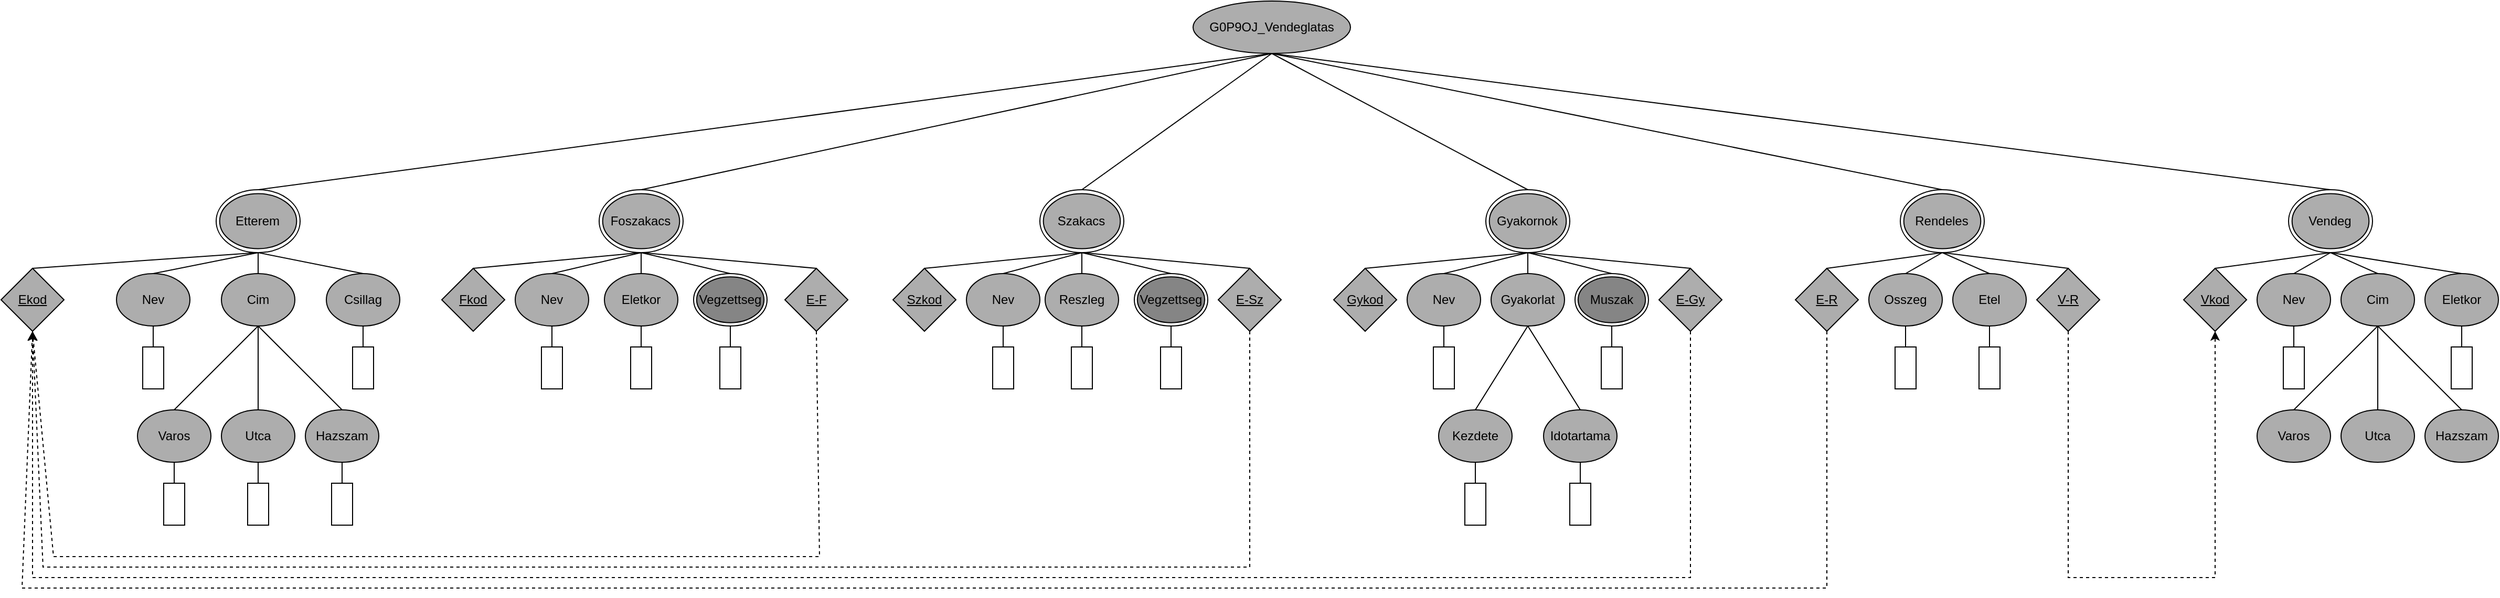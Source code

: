 <mxfile version="24.7.17">
  <diagram name="1 oldal" id="rbTfizMvRth4ZGD5hA0a">
    <mxGraphModel dx="4097" dy="2229" grid="1" gridSize="10" guides="1" tooltips="1" connect="1" arrows="1" fold="1" page="1" pageScale="1" pageWidth="827" pageHeight="1169" math="0" shadow="0">
      <root>
        <mxCell id="0" />
        <mxCell id="1" parent="0" />
        <mxCell id="Y7Tk0A5uenJ55dzNJBZt-31" value="G0P9OJ_Vendeglatas" style="ellipse;whiteSpace=wrap;html=1;fillColor=#ADADAD;" vertex="1" parent="1">
          <mxGeometry x="1187" y="305" width="150" height="50" as="geometry" />
        </mxCell>
        <mxCell id="Y7Tk0A5uenJ55dzNJBZt-32" value="" style="endArrow=none;html=1;rounded=0;entryX=0.5;entryY=1;entryDx=0;entryDy=0;exitX=0.5;exitY=0;exitDx=0;exitDy=0;" edge="1" parent="1" source="Y7Tk0A5uenJ55dzNJBZt-2" target="Y7Tk0A5uenJ55dzNJBZt-31">
          <mxGeometry width="50" height="50" relative="1" as="geometry">
            <mxPoint x="216" y="575" as="sourcePoint" />
            <mxPoint x="316" y="555" as="targetPoint" />
          </mxGeometry>
        </mxCell>
        <mxCell id="Y7Tk0A5uenJ55dzNJBZt-36" value="" style="endArrow=none;html=1;rounded=0;entryX=0.5;entryY=1;entryDx=0;entryDy=0;exitX=0.5;exitY=0;exitDx=0;exitDy=0;" edge="1" parent="1" source="Y7Tk0A5uenJ55dzNJBZt-34" target="Y7Tk0A5uenJ55dzNJBZt-31">
          <mxGeometry width="50" height="50" relative="1" as="geometry">
            <mxPoint x="316" y="495" as="sourcePoint" />
            <mxPoint x="566" y="455" as="targetPoint" />
          </mxGeometry>
        </mxCell>
        <mxCell id="Y7Tk0A5uenJ55dzNJBZt-37" value="&lt;u&gt;Ekod&lt;/u&gt;" style="rhombus;whiteSpace=wrap;html=1;fillColor=#ADADAD;" vertex="1" parent="1">
          <mxGeometry x="51" y="560" width="60" height="60" as="geometry" />
        </mxCell>
        <mxCell id="Y7Tk0A5uenJ55dzNJBZt-38" value="" style="endArrow=none;html=1;rounded=0;entryX=0.5;entryY=1;entryDx=0;entryDy=0;exitX=0.5;exitY=0;exitDx=0;exitDy=0;" edge="1" parent="1" source="Y7Tk0A5uenJ55dzNJBZt-37" target="Y7Tk0A5uenJ55dzNJBZt-2">
          <mxGeometry width="50" height="50" relative="1" as="geometry">
            <mxPoint x="216" y="575" as="sourcePoint" />
            <mxPoint x="316" y="555" as="targetPoint" />
          </mxGeometry>
        </mxCell>
        <mxCell id="Y7Tk0A5uenJ55dzNJBZt-58" value="" style="endArrow=none;html=1;rounded=0;entryX=0.5;entryY=1;entryDx=0;entryDy=0;exitX=0.5;exitY=0;exitDx=0;exitDy=0;" edge="1" parent="1" source="Y7Tk0A5uenJ55dzNJBZt-56" target="Y7Tk0A5uenJ55dzNJBZt-31">
          <mxGeometry width="50" height="50" relative="1" as="geometry">
            <mxPoint x="611" y="495" as="sourcePoint" />
            <mxPoint x="746" y="415" as="targetPoint" />
          </mxGeometry>
        </mxCell>
        <mxCell id="Y7Tk0A5uenJ55dzNJBZt-61" value="" style="endArrow=none;dashed=1;html=1;rounded=0;entryX=0.5;entryY=1;entryDx=0;entryDy=0;exitX=0.5;exitY=1;exitDx=0;exitDy=0;" edge="1" parent="1" source="Y7Tk0A5uenJ55dzNJBZt-37" target="Y7Tk0A5uenJ55dzNJBZt-59">
          <mxGeometry width="50" height="50" relative="1" as="geometry">
            <mxPoint x="781" y="825" as="sourcePoint" />
            <mxPoint x="831" y="775" as="targetPoint" />
            <Array as="points">
              <mxPoint x="101" y="835" />
              <mxPoint x="831" y="835" />
            </Array>
          </mxGeometry>
        </mxCell>
        <mxCell id="Y7Tk0A5uenJ55dzNJBZt-107" value="" style="endArrow=none;html=1;rounded=0;entryX=0.5;entryY=1;entryDx=0;entryDy=0;exitX=0.5;exitY=0;exitDx=0;exitDy=0;" edge="1" parent="1" source="Y7Tk0A5uenJ55dzNJBZt-89" target="Y7Tk0A5uenJ55dzNJBZt-31">
          <mxGeometry width="50" height="50" relative="1" as="geometry">
            <mxPoint x="1021" y="495" as="sourcePoint" />
            <mxPoint x="746" y="415" as="targetPoint" />
          </mxGeometry>
        </mxCell>
        <mxCell id="Y7Tk0A5uenJ55dzNJBZt-110" value="" style="endArrow=classic;html=1;rounded=0;exitX=0.5;exitY=1;exitDx=0;exitDy=0;entryX=0.5;entryY=1;entryDx=0;entryDy=0;dashed=1;" edge="1" parent="1" source="Y7Tk0A5uenJ55dzNJBZt-108" target="Y7Tk0A5uenJ55dzNJBZt-37">
          <mxGeometry width="50" height="50" relative="1" as="geometry">
            <mxPoint x="1111" y="785" as="sourcePoint" />
            <mxPoint x="1161" y="735" as="targetPoint" />
            <Array as="points">
              <mxPoint x="1241" y="845" />
              <mxPoint x="91" y="845" />
            </Array>
          </mxGeometry>
        </mxCell>
        <mxCell id="Y7Tk0A5uenJ55dzNJBZt-120" value="" style="endArrow=classic;html=1;rounded=0;exitX=0.5;exitY=1;exitDx=0;exitDy=0;entryX=0.5;entryY=1;entryDx=0;entryDy=0;dashed=1;" edge="1" parent="1" source="Y7Tk0A5uenJ55dzNJBZt-119" target="Y7Tk0A5uenJ55dzNJBZt-37">
          <mxGeometry width="50" height="50" relative="1" as="geometry">
            <mxPoint x="1211" y="630" as="sourcePoint" />
            <mxPoint x="91" y="630" as="targetPoint" />
            <Array as="points">
              <mxPoint x="1661" y="855" />
              <mxPoint x="81" y="855" />
            </Array>
          </mxGeometry>
        </mxCell>
        <mxCell id="Y7Tk0A5uenJ55dzNJBZt-140" value="" style="endArrow=none;html=1;rounded=0;entryX=0.5;entryY=1;entryDx=0;entryDy=0;exitX=0.5;exitY=0;exitDx=0;exitDy=0;" edge="1" parent="1" source="Y7Tk0A5uenJ55dzNJBZt-123" target="Y7Tk0A5uenJ55dzNJBZt-31">
          <mxGeometry width="50" height="50" relative="1" as="geometry">
            <mxPoint x="1441" y="495" as="sourcePoint" />
            <mxPoint x="1206" y="415" as="targetPoint" />
          </mxGeometry>
        </mxCell>
        <mxCell id="Y7Tk0A5uenJ55dzNJBZt-146" value="" style="endArrow=classic;html=1;rounded=0;exitX=0.5;exitY=1;exitDx=0;exitDy=0;entryX=0.5;entryY=1;entryDx=0;entryDy=0;dashed=1;" edge="1" parent="1" source="Y7Tk0A5uenJ55dzNJBZt-137" target="Y7Tk0A5uenJ55dzNJBZt-37">
          <mxGeometry width="50" height="50" relative="1" as="geometry">
            <mxPoint x="1631" y="630" as="sourcePoint" />
            <mxPoint x="91" y="630" as="targetPoint" />
            <Array as="points">
              <mxPoint x="1791" y="865" />
              <mxPoint x="71" y="865" />
            </Array>
          </mxGeometry>
        </mxCell>
        <mxCell id="Y7Tk0A5uenJ55dzNJBZt-169" value="" style="endArrow=classic;html=1;rounded=0;exitX=0.5;exitY=1;exitDx=0;exitDy=0;entryX=0.5;entryY=1;entryDx=0;entryDy=0;dashed=1;" edge="1" parent="1" source="Y7Tk0A5uenJ55dzNJBZt-139" target="Y7Tk0A5uenJ55dzNJBZt-155">
          <mxGeometry width="50" height="50" relative="1" as="geometry">
            <mxPoint x="2131" y="665" as="sourcePoint" />
            <mxPoint x="2181" y="615" as="targetPoint" />
            <Array as="points">
              <mxPoint x="2021" y="855" />
              <mxPoint x="2161" y="855" />
            </Array>
          </mxGeometry>
        </mxCell>
        <mxCell id="Y7Tk0A5uenJ55dzNJBZt-170" value="" style="endArrow=none;html=1;rounded=0;entryX=0.5;entryY=1;entryDx=0;entryDy=0;exitX=0.5;exitY=0;exitDx=0;exitDy=0;" edge="1" parent="1" source="Y7Tk0A5uenJ55dzNJBZt-148" target="Y7Tk0A5uenJ55dzNJBZt-31">
          <mxGeometry width="50" height="50" relative="1" as="geometry">
            <mxPoint x="1841" y="495" as="sourcePoint" />
            <mxPoint x="1206" y="415" as="targetPoint" />
          </mxGeometry>
        </mxCell>
        <mxCell id="Y7Tk0A5uenJ55dzNJBZt-177" value="" style="group" vertex="1" connectable="0" parent="1">
          <mxGeometry x="2131" y="485" width="300" height="260" as="geometry" />
        </mxCell>
        <mxCell id="Y7Tk0A5uenJ55dzNJBZt-150" value="Cim" style="ellipse;whiteSpace=wrap;html=1;fillColor=#ADADAD;container=0;" vertex="1" parent="Y7Tk0A5uenJ55dzNJBZt-177">
          <mxGeometry x="150" y="80" width="70" height="50" as="geometry" />
        </mxCell>
        <mxCell id="Y7Tk0A5uenJ55dzNJBZt-151" value="Nev" style="ellipse;whiteSpace=wrap;html=1;fillColor=#ADADAD;container=0;" vertex="1" parent="Y7Tk0A5uenJ55dzNJBZt-177">
          <mxGeometry x="70" y="80" width="70" height="50" as="geometry" />
        </mxCell>
        <mxCell id="Y7Tk0A5uenJ55dzNJBZt-152" value="" style="endArrow=none;html=1;rounded=0;exitX=0.5;exitY=0;exitDx=0;exitDy=0;entryX=0.5;entryY=1;entryDx=0;entryDy=0;" edge="1" parent="Y7Tk0A5uenJ55dzNJBZt-177" source="Y7Tk0A5uenJ55dzNJBZt-150" target="Y7Tk0A5uenJ55dzNJBZt-148">
          <mxGeometry width="50" height="50" relative="1" as="geometry">
            <mxPoint x="-360" y="95" as="sourcePoint" />
            <mxPoint x="140" y="70" as="targetPoint" />
          </mxGeometry>
        </mxCell>
        <mxCell id="Y7Tk0A5uenJ55dzNJBZt-153" value="" style="endArrow=none;html=1;rounded=0;entryX=0.5;entryY=1;entryDx=0;entryDy=0;exitX=0.5;exitY=0;exitDx=0;exitDy=0;" edge="1" parent="Y7Tk0A5uenJ55dzNJBZt-177" source="Y7Tk0A5uenJ55dzNJBZt-151" target="Y7Tk0A5uenJ55dzNJBZt-148">
          <mxGeometry width="50" height="50" relative="1" as="geometry">
            <mxPoint x="-350" y="105" as="sourcePoint" />
            <mxPoint x="140" y="60" as="targetPoint" />
          </mxGeometry>
        </mxCell>
        <mxCell id="Y7Tk0A5uenJ55dzNJBZt-154" value="" style="endArrow=none;html=1;rounded=0;entryX=0;entryY=0.5;entryDx=0;entryDy=0;exitX=0.5;exitY=1;exitDx=0;exitDy=0;" edge="1" parent="Y7Tk0A5uenJ55dzNJBZt-177" source="Y7Tk0A5uenJ55dzNJBZt-151" target="Y7Tk0A5uenJ55dzNJBZt-161">
          <mxGeometry width="50" height="50" relative="1" as="geometry">
            <mxPoint x="-105" y="160" as="sourcePoint" />
            <mxPoint x="105" y="150" as="targetPoint" />
          </mxGeometry>
        </mxCell>
        <mxCell id="Y7Tk0A5uenJ55dzNJBZt-155" value="&lt;u&gt;Vkod&lt;/u&gt;" style="rhombus;whiteSpace=wrap;html=1;fillColor=#ADADAD;container=0;" vertex="1" parent="Y7Tk0A5uenJ55dzNJBZt-177">
          <mxGeometry y="75" width="60" height="60" as="geometry" />
        </mxCell>
        <mxCell id="Y7Tk0A5uenJ55dzNJBZt-156" value="" style="endArrow=none;html=1;rounded=0;entryX=0.5;entryY=1;entryDx=0;entryDy=0;exitX=0.5;exitY=0;exitDx=0;exitDy=0;" edge="1" parent="Y7Tk0A5uenJ55dzNJBZt-177" source="Y7Tk0A5uenJ55dzNJBZt-155" target="Y7Tk0A5uenJ55dzNJBZt-148">
          <mxGeometry width="50" height="50" relative="1" as="geometry">
            <mxPoint x="275" y="90" as="sourcePoint" />
            <mxPoint x="160" y="70" as="targetPoint" />
          </mxGeometry>
        </mxCell>
        <mxCell id="Y7Tk0A5uenJ55dzNJBZt-158" value="" style="endArrow=none;html=1;rounded=0;entryX=0.5;entryY=1;entryDx=0;entryDy=0;exitX=0.5;exitY=0;exitDx=0;exitDy=0;" edge="1" parent="Y7Tk0A5uenJ55dzNJBZt-177" source="Y7Tk0A5uenJ55dzNJBZt-162" target="Y7Tk0A5uenJ55dzNJBZt-148">
          <mxGeometry width="50" height="50" relative="1" as="geometry">
            <mxPoint x="260.0" y="75.0" as="sourcePoint" />
            <mxPoint x="160" y="70" as="targetPoint" />
          </mxGeometry>
        </mxCell>
        <mxCell id="Y7Tk0A5uenJ55dzNJBZt-159" value="" style="rounded=0;whiteSpace=wrap;html=1;rotation=90;container=0;" vertex="1" parent="Y7Tk0A5uenJ55dzNJBZt-177">
          <mxGeometry x="245" y="160" width="40" height="20" as="geometry" />
        </mxCell>
        <mxCell id="Y7Tk0A5uenJ55dzNJBZt-160" value="" style="endArrow=none;html=1;rounded=0;entryX=0.5;entryY=1;entryDx=0;entryDy=0;exitX=0;exitY=0.5;exitDx=0;exitDy=0;" edge="1" parent="Y7Tk0A5uenJ55dzNJBZt-177" source="Y7Tk0A5uenJ55dzNJBZt-159" target="Y7Tk0A5uenJ55dzNJBZt-162">
          <mxGeometry width="50" height="50" relative="1" as="geometry">
            <mxPoint x="-205" y="140" as="sourcePoint" />
            <mxPoint x="185" y="130" as="targetPoint" />
          </mxGeometry>
        </mxCell>
        <mxCell id="Y7Tk0A5uenJ55dzNJBZt-161" value="" style="rounded=0;whiteSpace=wrap;html=1;rotation=90;container=0;" vertex="1" parent="Y7Tk0A5uenJ55dzNJBZt-177">
          <mxGeometry x="85" y="160" width="40" height="20" as="geometry" />
        </mxCell>
        <mxCell id="Y7Tk0A5uenJ55dzNJBZt-162" value="Eletkor" style="ellipse;whiteSpace=wrap;html=1;fillColor=#ADADAD;container=0;" vertex="1" parent="Y7Tk0A5uenJ55dzNJBZt-177">
          <mxGeometry x="230" y="80" width="70" height="50" as="geometry" />
        </mxCell>
        <mxCell id="Y7Tk0A5uenJ55dzNJBZt-163" value="Hazszam" style="ellipse;whiteSpace=wrap;html=1;fillColor=#ADADAD;container=0;" vertex="1" parent="Y7Tk0A5uenJ55dzNJBZt-177">
          <mxGeometry x="230" y="210" width="70" height="50" as="geometry" />
        </mxCell>
        <mxCell id="Y7Tk0A5uenJ55dzNJBZt-164" value="Utca" style="ellipse;whiteSpace=wrap;html=1;fillColor=#ADADAD;container=0;" vertex="1" parent="Y7Tk0A5uenJ55dzNJBZt-177">
          <mxGeometry x="150" y="210" width="70" height="50" as="geometry" />
        </mxCell>
        <mxCell id="Y7Tk0A5uenJ55dzNJBZt-165" value="Varos" style="ellipse;whiteSpace=wrap;html=1;fillColor=#ADADAD;container=0;" vertex="1" parent="Y7Tk0A5uenJ55dzNJBZt-177">
          <mxGeometry x="70" y="210" width="70" height="50" as="geometry" />
        </mxCell>
        <mxCell id="Y7Tk0A5uenJ55dzNJBZt-166" value="" style="endArrow=none;html=1;rounded=0;exitX=0.5;exitY=1;exitDx=0;exitDy=0;entryX=0.5;entryY=0;entryDx=0;entryDy=0;" edge="1" parent="Y7Tk0A5uenJ55dzNJBZt-177" source="Y7Tk0A5uenJ55dzNJBZt-150" target="Y7Tk0A5uenJ55dzNJBZt-164">
          <mxGeometry width="50" height="50" relative="1" as="geometry">
            <mxPoint x="195" y="90" as="sourcePoint" />
            <mxPoint x="160" y="70" as="targetPoint" />
          </mxGeometry>
        </mxCell>
        <mxCell id="Y7Tk0A5uenJ55dzNJBZt-167" value="" style="endArrow=none;html=1;rounded=0;exitX=0.5;exitY=0;exitDx=0;exitDy=0;entryX=0.5;entryY=1;entryDx=0;entryDy=0;" edge="1" parent="Y7Tk0A5uenJ55dzNJBZt-177" source="Y7Tk0A5uenJ55dzNJBZt-163" target="Y7Tk0A5uenJ55dzNJBZt-150">
          <mxGeometry width="50" height="50" relative="1" as="geometry">
            <mxPoint x="205" y="100" as="sourcePoint" />
            <mxPoint x="170" y="80" as="targetPoint" />
          </mxGeometry>
        </mxCell>
        <mxCell id="Y7Tk0A5uenJ55dzNJBZt-168" value="" style="endArrow=none;html=1;rounded=0;exitX=0.5;exitY=0;exitDx=0;exitDy=0;entryX=0.5;entryY=1;entryDx=0;entryDy=0;" edge="1" parent="Y7Tk0A5uenJ55dzNJBZt-177" source="Y7Tk0A5uenJ55dzNJBZt-165" target="Y7Tk0A5uenJ55dzNJBZt-150">
          <mxGeometry width="50" height="50" relative="1" as="geometry">
            <mxPoint x="215" y="110" as="sourcePoint" />
            <mxPoint x="180" y="90" as="targetPoint" />
          </mxGeometry>
        </mxCell>
        <mxCell id="Y7Tk0A5uenJ55dzNJBZt-175" value="" style="group" vertex="1" connectable="0" parent="Y7Tk0A5uenJ55dzNJBZt-177">
          <mxGeometry x="100" width="80" height="60" as="geometry" />
        </mxCell>
        <mxCell id="Y7Tk0A5uenJ55dzNJBZt-147" value="" style="group;labelBackgroundColor=none;fillStyle=auto;fillColor=default;container=0;" vertex="1" connectable="0" parent="Y7Tk0A5uenJ55dzNJBZt-175">
          <mxGeometry width="80" height="60" as="geometry" />
        </mxCell>
        <mxCell id="Y7Tk0A5uenJ55dzNJBZt-148" value="" style="ellipse;whiteSpace=wrap;html=1;perimeterSpacing=0;labelBackgroundColor=none;fillStyle=auto;fillColor=none;container=0;" vertex="1" parent="Y7Tk0A5uenJ55dzNJBZt-175">
          <mxGeometry width="80" height="60" as="geometry" />
        </mxCell>
        <mxCell id="Y7Tk0A5uenJ55dzNJBZt-149" value="Vendeg" style="ellipse;whiteSpace=wrap;html=1;labelBackgroundColor=none;fillStyle=auto;fillColor=#adadad;container=0;" vertex="1" parent="Y7Tk0A5uenJ55dzNJBZt-175">
          <mxGeometry x="3.333" y="3.75" width="73.333" height="52.5" as="geometry" />
        </mxCell>
        <mxCell id="Y7Tk0A5uenJ55dzNJBZt-178" value="" style="group" vertex="1" connectable="0" parent="1">
          <mxGeometry x="1761" y="485" width="290" height="190" as="geometry" />
        </mxCell>
        <mxCell id="Y7Tk0A5uenJ55dzNJBZt-126" value="Etel" style="ellipse;whiteSpace=wrap;html=1;fillColor=#ADADAD;container=0;" vertex="1" parent="Y7Tk0A5uenJ55dzNJBZt-178">
          <mxGeometry x="150" y="80" width="70" height="50" as="geometry" />
        </mxCell>
        <mxCell id="Y7Tk0A5uenJ55dzNJBZt-127" value="Osszeg" style="ellipse;whiteSpace=wrap;html=1;fillColor=#ADADAD;container=0;" vertex="1" parent="Y7Tk0A5uenJ55dzNJBZt-178">
          <mxGeometry x="70" y="80" width="70" height="50" as="geometry" />
        </mxCell>
        <mxCell id="Y7Tk0A5uenJ55dzNJBZt-132" value="" style="endArrow=none;html=1;rounded=0;exitX=0.5;exitY=0;exitDx=0;exitDy=0;entryX=0.5;entryY=1;entryDx=0;entryDy=0;" edge="1" parent="Y7Tk0A5uenJ55dzNJBZt-178" source="Y7Tk0A5uenJ55dzNJBZt-126" target="Y7Tk0A5uenJ55dzNJBZt-123">
          <mxGeometry width="50" height="50" relative="1" as="geometry">
            <mxPoint x="-360" y="95" as="sourcePoint" />
            <mxPoint x="140" y="70" as="targetPoint" />
          </mxGeometry>
        </mxCell>
        <mxCell id="Y7Tk0A5uenJ55dzNJBZt-133" value="" style="endArrow=none;html=1;rounded=0;entryX=0.5;entryY=1;entryDx=0;entryDy=0;exitX=0.5;exitY=0;exitDx=0;exitDy=0;" edge="1" parent="Y7Tk0A5uenJ55dzNJBZt-178" source="Y7Tk0A5uenJ55dzNJBZt-127" target="Y7Tk0A5uenJ55dzNJBZt-123">
          <mxGeometry width="50" height="50" relative="1" as="geometry">
            <mxPoint x="-350" y="105" as="sourcePoint" />
            <mxPoint x="140" y="60" as="targetPoint" />
          </mxGeometry>
        </mxCell>
        <mxCell id="Y7Tk0A5uenJ55dzNJBZt-136" value="" style="endArrow=none;html=1;rounded=0;entryX=0;entryY=0.5;entryDx=0;entryDy=0;exitX=0.5;exitY=1;exitDx=0;exitDy=0;" edge="1" parent="Y7Tk0A5uenJ55dzNJBZt-178" source="Y7Tk0A5uenJ55dzNJBZt-127" target="Y7Tk0A5uenJ55dzNJBZt-145">
          <mxGeometry width="50" height="50" relative="1" as="geometry">
            <mxPoint x="-105" y="160" as="sourcePoint" />
            <mxPoint x="105" y="150" as="targetPoint" />
          </mxGeometry>
        </mxCell>
        <mxCell id="Y7Tk0A5uenJ55dzNJBZt-137" value="&lt;u&gt;E-R&lt;/u&gt;" style="rhombus;whiteSpace=wrap;html=1;fillColor=#ADADAD;container=0;" vertex="1" parent="Y7Tk0A5uenJ55dzNJBZt-178">
          <mxGeometry y="75" width="60" height="60" as="geometry" />
        </mxCell>
        <mxCell id="Y7Tk0A5uenJ55dzNJBZt-138" value="" style="endArrow=none;html=1;rounded=0;entryX=0.5;entryY=1;entryDx=0;entryDy=0;exitX=0.5;exitY=0;exitDx=0;exitDy=0;" edge="1" parent="Y7Tk0A5uenJ55dzNJBZt-178" source="Y7Tk0A5uenJ55dzNJBZt-137" target="Y7Tk0A5uenJ55dzNJBZt-123">
          <mxGeometry width="50" height="50" relative="1" as="geometry">
            <mxPoint x="275" y="90" as="sourcePoint" />
            <mxPoint x="160" y="70" as="targetPoint" />
          </mxGeometry>
        </mxCell>
        <mxCell id="Y7Tk0A5uenJ55dzNJBZt-139" value="&lt;u&gt;V-R&lt;/u&gt;" style="rhombus;whiteSpace=wrap;html=1;fillColor=#ADADAD;container=0;" vertex="1" parent="Y7Tk0A5uenJ55dzNJBZt-178">
          <mxGeometry x="230" y="75" width="60" height="60" as="geometry" />
        </mxCell>
        <mxCell id="Y7Tk0A5uenJ55dzNJBZt-141" value="" style="endArrow=none;html=1;rounded=0;entryX=0.5;entryY=1;entryDx=0;entryDy=0;exitX=0.5;exitY=0;exitDx=0;exitDy=0;" edge="1" parent="Y7Tk0A5uenJ55dzNJBZt-178" source="Y7Tk0A5uenJ55dzNJBZt-139" target="Y7Tk0A5uenJ55dzNJBZt-123">
          <mxGeometry width="50" height="50" relative="1" as="geometry">
            <mxPoint x="266" y="85" as="sourcePoint" />
            <mxPoint x="160" y="70" as="targetPoint" />
          </mxGeometry>
        </mxCell>
        <mxCell id="Y7Tk0A5uenJ55dzNJBZt-143" value="" style="rounded=0;whiteSpace=wrap;html=1;rotation=90;container=0;" vertex="1" parent="Y7Tk0A5uenJ55dzNJBZt-178">
          <mxGeometry x="165" y="160" width="40" height="20" as="geometry" />
        </mxCell>
        <mxCell id="Y7Tk0A5uenJ55dzNJBZt-144" value="" style="endArrow=none;html=1;rounded=0;entryX=0.5;entryY=1;entryDx=0;entryDy=0;exitX=0;exitY=0.5;exitDx=0;exitDy=0;" edge="1" parent="Y7Tk0A5uenJ55dzNJBZt-178" source="Y7Tk0A5uenJ55dzNJBZt-143" target="Y7Tk0A5uenJ55dzNJBZt-126">
          <mxGeometry width="50" height="50" relative="1" as="geometry">
            <mxPoint x="-205" y="140" as="sourcePoint" />
            <mxPoint x="185" y="130" as="targetPoint" />
          </mxGeometry>
        </mxCell>
        <mxCell id="Y7Tk0A5uenJ55dzNJBZt-145" value="" style="rounded=0;whiteSpace=wrap;html=1;rotation=90;container=0;" vertex="1" parent="Y7Tk0A5uenJ55dzNJBZt-178">
          <mxGeometry x="85" y="160" width="40" height="20" as="geometry" />
        </mxCell>
        <mxCell id="Y7Tk0A5uenJ55dzNJBZt-176" value="" style="group" vertex="1" connectable="0" parent="Y7Tk0A5uenJ55dzNJBZt-178">
          <mxGeometry x="100" width="80" height="60" as="geometry" />
        </mxCell>
        <mxCell id="Y7Tk0A5uenJ55dzNJBZt-122" value="" style="group;labelBackgroundColor=none;fillStyle=auto;fillColor=default;container=0;" vertex="1" connectable="0" parent="Y7Tk0A5uenJ55dzNJBZt-176">
          <mxGeometry width="80" height="60" as="geometry" />
        </mxCell>
        <mxCell id="Y7Tk0A5uenJ55dzNJBZt-123" value="" style="ellipse;whiteSpace=wrap;html=1;perimeterSpacing=0;labelBackgroundColor=none;fillStyle=auto;fillColor=none;container=0;" vertex="1" parent="Y7Tk0A5uenJ55dzNJBZt-176">
          <mxGeometry width="80" height="60" as="geometry" />
        </mxCell>
        <mxCell id="Y7Tk0A5uenJ55dzNJBZt-124" value="Rendeles" style="ellipse;whiteSpace=wrap;html=1;labelBackgroundColor=none;fillStyle=auto;fillColor=#adadad;container=0;" vertex="1" parent="Y7Tk0A5uenJ55dzNJBZt-176">
          <mxGeometry x="3.333" y="3.75" width="73.333" height="52.5" as="geometry" />
        </mxCell>
        <mxCell id="Y7Tk0A5uenJ55dzNJBZt-179" value="" style="group" vertex="1" connectable="0" parent="1">
          <mxGeometry x="1321" y="485" width="370" height="320" as="geometry" />
        </mxCell>
        <mxCell id="Y7Tk0A5uenJ55dzNJBZt-88" value="" style="group;labelBackgroundColor=none;fillStyle=auto;fillColor=default;" vertex="1" connectable="0" parent="Y7Tk0A5uenJ55dzNJBZt-179">
          <mxGeometry x="145" width="80" height="60" as="geometry" />
        </mxCell>
        <mxCell id="Y7Tk0A5uenJ55dzNJBZt-89" value="" style="ellipse;whiteSpace=wrap;html=1;perimeterSpacing=0;labelBackgroundColor=none;fillStyle=auto;fillColor=none;" vertex="1" parent="Y7Tk0A5uenJ55dzNJBZt-88">
          <mxGeometry width="80" height="60" as="geometry" />
        </mxCell>
        <mxCell id="Y7Tk0A5uenJ55dzNJBZt-90" value="Gyakornok" style="ellipse;whiteSpace=wrap;html=1;labelBackgroundColor=none;fillStyle=auto;fillColor=#adadad;" vertex="1" parent="Y7Tk0A5uenJ55dzNJBZt-88">
          <mxGeometry x="3.333" y="3.75" width="73.333" height="52.5" as="geometry" />
        </mxCell>
        <mxCell id="Y7Tk0A5uenJ55dzNJBZt-91" value="&lt;u&gt;Gykod&lt;/u&gt;" style="rhombus;whiteSpace=wrap;html=1;fillColor=#ADADAD;" vertex="1" parent="Y7Tk0A5uenJ55dzNJBZt-179">
          <mxGeometry y="75" width="60" height="60" as="geometry" />
        </mxCell>
        <mxCell id="Y7Tk0A5uenJ55dzNJBZt-92" value="Gyakorlat" style="ellipse;whiteSpace=wrap;html=1;fillColor=#ADADAD;" vertex="1" parent="Y7Tk0A5uenJ55dzNJBZt-179">
          <mxGeometry x="150" y="80" width="70" height="50" as="geometry" />
        </mxCell>
        <mxCell id="Y7Tk0A5uenJ55dzNJBZt-93" value="Nev" style="ellipse;whiteSpace=wrap;html=1;fillColor=#ADADAD;" vertex="1" parent="Y7Tk0A5uenJ55dzNJBZt-179">
          <mxGeometry x="70" y="80" width="70" height="50" as="geometry" />
        </mxCell>
        <mxCell id="Y7Tk0A5uenJ55dzNJBZt-94" value="" style="group;labelBackgroundColor=none;fillStyle=auto;fillColor=default;" vertex="1" connectable="0" parent="Y7Tk0A5uenJ55dzNJBZt-179">
          <mxGeometry x="230" y="80" width="70" height="50" as="geometry" />
        </mxCell>
        <mxCell id="Y7Tk0A5uenJ55dzNJBZt-95" value="" style="ellipse;whiteSpace=wrap;html=1;perimeterSpacing=0;labelBackgroundColor=none;fillStyle=auto;fillColor=none;" vertex="1" parent="Y7Tk0A5uenJ55dzNJBZt-94">
          <mxGeometry width="70" height="50" as="geometry" />
        </mxCell>
        <mxCell id="Y7Tk0A5uenJ55dzNJBZt-96" value="Muszak" style="ellipse;whiteSpace=wrap;html=1;labelBackgroundColor=none;fillStyle=auto;fillColor=#858585;" vertex="1" parent="Y7Tk0A5uenJ55dzNJBZt-94">
          <mxGeometry x="2.917" y="3.125" width="64.167" height="43.75" as="geometry" />
        </mxCell>
        <mxCell id="Y7Tk0A5uenJ55dzNJBZt-97" value="" style="endArrow=none;html=1;rounded=0;entryX=0.5;entryY=1;entryDx=0;entryDy=0;exitX=0.5;exitY=0;exitDx=0;exitDy=0;" edge="1" parent="Y7Tk0A5uenJ55dzNJBZt-179" source="Y7Tk0A5uenJ55dzNJBZt-95" target="Y7Tk0A5uenJ55dzNJBZt-89">
          <mxGeometry width="50" height="50" relative="1" as="geometry">
            <mxPoint x="-370" y="85" as="sourcePoint" />
            <mxPoint x="140" y="60" as="targetPoint" />
          </mxGeometry>
        </mxCell>
        <mxCell id="Y7Tk0A5uenJ55dzNJBZt-98" value="" style="endArrow=none;html=1;rounded=0;exitX=0.5;exitY=0;exitDx=0;exitDy=0;entryX=0.5;entryY=1;entryDx=0;entryDy=0;" edge="1" parent="Y7Tk0A5uenJ55dzNJBZt-179" source="Y7Tk0A5uenJ55dzNJBZt-92" target="Y7Tk0A5uenJ55dzNJBZt-89">
          <mxGeometry width="50" height="50" relative="1" as="geometry">
            <mxPoint x="-360" y="95" as="sourcePoint" />
            <mxPoint x="140" y="70" as="targetPoint" />
          </mxGeometry>
        </mxCell>
        <mxCell id="Y7Tk0A5uenJ55dzNJBZt-99" value="" style="endArrow=none;html=1;rounded=0;entryX=0.5;entryY=1;entryDx=0;entryDy=0;exitX=0.5;exitY=0;exitDx=0;exitDy=0;" edge="1" parent="Y7Tk0A5uenJ55dzNJBZt-179" source="Y7Tk0A5uenJ55dzNJBZt-93" target="Y7Tk0A5uenJ55dzNJBZt-89">
          <mxGeometry width="50" height="50" relative="1" as="geometry">
            <mxPoint x="-350" y="105" as="sourcePoint" />
            <mxPoint x="140" y="60" as="targetPoint" />
          </mxGeometry>
        </mxCell>
        <mxCell id="Y7Tk0A5uenJ55dzNJBZt-100" value="" style="endArrow=none;html=1;rounded=0;entryX=0.5;entryY=1;entryDx=0;entryDy=0;exitX=0.5;exitY=0;exitDx=0;exitDy=0;" edge="1" parent="Y7Tk0A5uenJ55dzNJBZt-179" source="Y7Tk0A5uenJ55dzNJBZt-91" target="Y7Tk0A5uenJ55dzNJBZt-89">
          <mxGeometry width="50" height="50" relative="1" as="geometry">
            <mxPoint x="-340" y="115" as="sourcePoint" />
            <mxPoint x="140" y="60" as="targetPoint" />
          </mxGeometry>
        </mxCell>
        <mxCell id="Y7Tk0A5uenJ55dzNJBZt-101" value="" style="rounded=0;whiteSpace=wrap;html=1;rotation=90;" vertex="1" parent="Y7Tk0A5uenJ55dzNJBZt-179">
          <mxGeometry x="245" y="160" width="40" height="20" as="geometry" />
        </mxCell>
        <mxCell id="Y7Tk0A5uenJ55dzNJBZt-103" value="" style="rounded=0;whiteSpace=wrap;html=1;rotation=90;" vertex="1" parent="Y7Tk0A5uenJ55dzNJBZt-179">
          <mxGeometry x="85" y="160" width="40" height="20" as="geometry" />
        </mxCell>
        <mxCell id="Y7Tk0A5uenJ55dzNJBZt-104" value="" style="endArrow=none;html=1;rounded=0;entryX=0.5;entryY=1;entryDx=0;entryDy=0;exitX=0;exitY=0.5;exitDx=0;exitDy=0;" edge="1" parent="Y7Tk0A5uenJ55dzNJBZt-179" source="Y7Tk0A5uenJ55dzNJBZt-101" target="Y7Tk0A5uenJ55dzNJBZt-95">
          <mxGeometry width="50" height="50" relative="1" as="geometry">
            <mxPoint x="-125" y="140" as="sourcePoint" />
            <mxPoint x="-125" y="160" as="targetPoint" />
          </mxGeometry>
        </mxCell>
        <mxCell id="Y7Tk0A5uenJ55dzNJBZt-106" value="" style="endArrow=none;html=1;rounded=0;entryX=0;entryY=0.5;entryDx=0;entryDy=0;exitX=0.5;exitY=1;exitDx=0;exitDy=0;entryPerimeter=0;" edge="1" parent="Y7Tk0A5uenJ55dzNJBZt-179" source="Y7Tk0A5uenJ55dzNJBZt-93" target="Y7Tk0A5uenJ55dzNJBZt-103">
          <mxGeometry width="50" height="50" relative="1" as="geometry">
            <mxPoint x="-105" y="160" as="sourcePoint" />
            <mxPoint x="-105" y="180" as="targetPoint" />
          </mxGeometry>
        </mxCell>
        <mxCell id="Y7Tk0A5uenJ55dzNJBZt-111" value="Idotartama" style="ellipse;whiteSpace=wrap;html=1;fillColor=#ADADAD;" vertex="1" parent="Y7Tk0A5uenJ55dzNJBZt-179">
          <mxGeometry x="200" y="210" width="70" height="50" as="geometry" />
        </mxCell>
        <mxCell id="Y7Tk0A5uenJ55dzNJBZt-112" value="Kezdete" style="ellipse;whiteSpace=wrap;html=1;fillColor=#ADADAD;" vertex="1" parent="Y7Tk0A5uenJ55dzNJBZt-179">
          <mxGeometry x="100" y="210" width="70" height="50" as="geometry" />
        </mxCell>
        <mxCell id="Y7Tk0A5uenJ55dzNJBZt-113" value="" style="endArrow=none;html=1;rounded=0;entryX=0.5;entryY=1;entryDx=0;entryDy=0;exitX=0.5;exitY=0;exitDx=0;exitDy=0;" edge="1" parent="Y7Tk0A5uenJ55dzNJBZt-179" source="Y7Tk0A5uenJ55dzNJBZt-111" target="Y7Tk0A5uenJ55dzNJBZt-92">
          <mxGeometry width="50" height="50" relative="1" as="geometry">
            <mxPoint x="115" y="90" as="sourcePoint" />
            <mxPoint x="160" y="70" as="targetPoint" />
          </mxGeometry>
        </mxCell>
        <mxCell id="Y7Tk0A5uenJ55dzNJBZt-114" value="" style="endArrow=none;html=1;rounded=0;entryX=0.5;entryY=1;entryDx=0;entryDy=0;exitX=0.5;exitY=0;exitDx=0;exitDy=0;" edge="1" parent="Y7Tk0A5uenJ55dzNJBZt-179" source="Y7Tk0A5uenJ55dzNJBZt-112" target="Y7Tk0A5uenJ55dzNJBZt-92">
          <mxGeometry width="50" height="50" relative="1" as="geometry">
            <mxPoint x="125" y="100" as="sourcePoint" />
            <mxPoint x="170" y="80" as="targetPoint" />
          </mxGeometry>
        </mxCell>
        <mxCell id="Y7Tk0A5uenJ55dzNJBZt-115" value="" style="rounded=0;whiteSpace=wrap;html=1;rotation=90;" vertex="1" parent="Y7Tk0A5uenJ55dzNJBZt-179">
          <mxGeometry x="115" y="290" width="40" height="20" as="geometry" />
        </mxCell>
        <mxCell id="Y7Tk0A5uenJ55dzNJBZt-116" value="" style="endArrow=none;html=1;rounded=0;entryX=0.5;entryY=1;entryDx=0;entryDy=0;exitX=0;exitY=0.5;exitDx=0;exitDy=0;" edge="1" parent="Y7Tk0A5uenJ55dzNJBZt-179" source="Y7Tk0A5uenJ55dzNJBZt-115" target="Y7Tk0A5uenJ55dzNJBZt-112">
          <mxGeometry width="50" height="50" relative="1" as="geometry">
            <mxPoint x="-255" y="270" as="sourcePoint" />
            <mxPoint x="135" y="260" as="targetPoint" />
          </mxGeometry>
        </mxCell>
        <mxCell id="Y7Tk0A5uenJ55dzNJBZt-117" value="" style="rounded=0;whiteSpace=wrap;html=1;rotation=90;" vertex="1" parent="Y7Tk0A5uenJ55dzNJBZt-179">
          <mxGeometry x="215" y="290" width="40" height="20" as="geometry" />
        </mxCell>
        <mxCell id="Y7Tk0A5uenJ55dzNJBZt-118" value="" style="endArrow=none;html=1;rounded=0;entryX=0.5;entryY=1;entryDx=0;entryDy=0;exitX=0;exitY=0.5;exitDx=0;exitDy=0;" edge="1" parent="Y7Tk0A5uenJ55dzNJBZt-179" source="Y7Tk0A5uenJ55dzNJBZt-117" target="Y7Tk0A5uenJ55dzNJBZt-111">
          <mxGeometry width="50" height="50" relative="1" as="geometry">
            <mxPoint x="-155" y="270" as="sourcePoint" />
            <mxPoint x="235" y="260" as="targetPoint" />
          </mxGeometry>
        </mxCell>
        <mxCell id="Y7Tk0A5uenJ55dzNJBZt-119" value="&lt;u&gt;E-Gy&lt;/u&gt;" style="rhombus;whiteSpace=wrap;html=1;fillColor=#ADADAD;" vertex="1" parent="Y7Tk0A5uenJ55dzNJBZt-179">
          <mxGeometry x="310" y="75" width="60" height="60" as="geometry" />
        </mxCell>
        <mxCell id="Y7Tk0A5uenJ55dzNJBZt-121" value="" style="endArrow=none;html=1;rounded=0;entryX=0.5;entryY=1;entryDx=0;entryDy=0;exitX=0.5;exitY=0;exitDx=0;exitDy=0;" edge="1" parent="Y7Tk0A5uenJ55dzNJBZt-179" source="Y7Tk0A5uenJ55dzNJBZt-119" target="Y7Tk0A5uenJ55dzNJBZt-89">
          <mxGeometry width="50" height="50" relative="1" as="geometry">
            <mxPoint x="275" y="90" as="sourcePoint" />
            <mxPoint x="160" y="70" as="targetPoint" />
          </mxGeometry>
        </mxCell>
        <mxCell id="Y7Tk0A5uenJ55dzNJBZt-180" value="" style="group" vertex="1" connectable="0" parent="1">
          <mxGeometry x="901" y="485" width="370" height="190" as="geometry" />
        </mxCell>
        <mxCell id="Y7Tk0A5uenJ55dzNJBZt-55" value="" style="group;labelBackgroundColor=none;fillStyle=auto;fillColor=default;" vertex="1" connectable="0" parent="Y7Tk0A5uenJ55dzNJBZt-180">
          <mxGeometry x="140" width="80" height="60" as="geometry" />
        </mxCell>
        <mxCell id="Y7Tk0A5uenJ55dzNJBZt-56" value="" style="ellipse;whiteSpace=wrap;html=1;perimeterSpacing=0;labelBackgroundColor=none;fillStyle=auto;fillColor=none;" vertex="1" parent="Y7Tk0A5uenJ55dzNJBZt-55">
          <mxGeometry width="80" height="60" as="geometry" />
        </mxCell>
        <mxCell id="Y7Tk0A5uenJ55dzNJBZt-57" value="Szakacs" style="ellipse;whiteSpace=wrap;html=1;labelBackgroundColor=none;fillStyle=auto;fillColor=#adadad;" vertex="1" parent="Y7Tk0A5uenJ55dzNJBZt-55">
          <mxGeometry x="3.333" y="3.75" width="73.333" height="52.5" as="geometry" />
        </mxCell>
        <mxCell id="Y7Tk0A5uenJ55dzNJBZt-72" value="&lt;u&gt;Szkod&lt;/u&gt;" style="rhombus;whiteSpace=wrap;html=1;fillColor=#ADADAD;" vertex="1" parent="Y7Tk0A5uenJ55dzNJBZt-180">
          <mxGeometry y="75" width="60" height="60" as="geometry" />
        </mxCell>
        <mxCell id="Y7Tk0A5uenJ55dzNJBZt-73" value="Reszleg" style="ellipse;whiteSpace=wrap;html=1;fillColor=#ADADAD;" vertex="1" parent="Y7Tk0A5uenJ55dzNJBZt-180">
          <mxGeometry x="145" y="80" width="70" height="50" as="geometry" />
        </mxCell>
        <mxCell id="Y7Tk0A5uenJ55dzNJBZt-74" value="Nev" style="ellipse;whiteSpace=wrap;html=1;fillColor=#ADADAD;" vertex="1" parent="Y7Tk0A5uenJ55dzNJBZt-180">
          <mxGeometry x="70" y="80" width="70" height="50" as="geometry" />
        </mxCell>
        <mxCell id="Y7Tk0A5uenJ55dzNJBZt-75" value="" style="group;labelBackgroundColor=none;fillStyle=auto;fillColor=default;" vertex="1" connectable="0" parent="Y7Tk0A5uenJ55dzNJBZt-180">
          <mxGeometry x="230" y="80" width="70" height="50" as="geometry" />
        </mxCell>
        <mxCell id="Y7Tk0A5uenJ55dzNJBZt-76" value="" style="ellipse;whiteSpace=wrap;html=1;perimeterSpacing=0;labelBackgroundColor=none;fillStyle=auto;fillColor=none;" vertex="1" parent="Y7Tk0A5uenJ55dzNJBZt-75">
          <mxGeometry width="70" height="50" as="geometry" />
        </mxCell>
        <mxCell id="Y7Tk0A5uenJ55dzNJBZt-77" value="Vegzettseg" style="ellipse;whiteSpace=wrap;html=1;labelBackgroundColor=none;fillStyle=auto;fillColor=#858585;" vertex="1" parent="Y7Tk0A5uenJ55dzNJBZt-75">
          <mxGeometry x="2.917" y="3.125" width="64.167" height="43.75" as="geometry" />
        </mxCell>
        <mxCell id="Y7Tk0A5uenJ55dzNJBZt-78" value="" style="endArrow=none;html=1;rounded=0;entryX=0.5;entryY=1;entryDx=0;entryDy=0;exitX=0.5;exitY=0;exitDx=0;exitDy=0;" edge="1" parent="Y7Tk0A5uenJ55dzNJBZt-180" source="Y7Tk0A5uenJ55dzNJBZt-76" target="Y7Tk0A5uenJ55dzNJBZt-56">
          <mxGeometry width="50" height="50" relative="1" as="geometry">
            <mxPoint x="-380" y="85" as="sourcePoint" />
            <mxPoint x="130" y="60" as="targetPoint" />
          </mxGeometry>
        </mxCell>
        <mxCell id="Y7Tk0A5uenJ55dzNJBZt-79" value="" style="endArrow=none;html=1;rounded=0;exitX=0.5;exitY=0;exitDx=0;exitDy=0;entryX=0.5;entryY=1;entryDx=0;entryDy=0;" edge="1" parent="Y7Tk0A5uenJ55dzNJBZt-180" source="Y7Tk0A5uenJ55dzNJBZt-73" target="Y7Tk0A5uenJ55dzNJBZt-56">
          <mxGeometry width="50" height="50" relative="1" as="geometry">
            <mxPoint x="-370" y="95" as="sourcePoint" />
            <mxPoint x="130" y="70" as="targetPoint" />
          </mxGeometry>
        </mxCell>
        <mxCell id="Y7Tk0A5uenJ55dzNJBZt-80" value="" style="endArrow=none;html=1;rounded=0;entryX=0.5;entryY=1;entryDx=0;entryDy=0;exitX=0.5;exitY=0;exitDx=0;exitDy=0;" edge="1" parent="Y7Tk0A5uenJ55dzNJBZt-180" source="Y7Tk0A5uenJ55dzNJBZt-74" target="Y7Tk0A5uenJ55dzNJBZt-56">
          <mxGeometry width="50" height="50" relative="1" as="geometry">
            <mxPoint x="-360" y="105" as="sourcePoint" />
            <mxPoint x="130" y="60" as="targetPoint" />
          </mxGeometry>
        </mxCell>
        <mxCell id="Y7Tk0A5uenJ55dzNJBZt-81" value="" style="endArrow=none;html=1;rounded=0;entryX=0.5;entryY=1;entryDx=0;entryDy=0;exitX=0.5;exitY=0;exitDx=0;exitDy=0;" edge="1" parent="Y7Tk0A5uenJ55dzNJBZt-180" source="Y7Tk0A5uenJ55dzNJBZt-72" target="Y7Tk0A5uenJ55dzNJBZt-56">
          <mxGeometry width="50" height="50" relative="1" as="geometry">
            <mxPoint x="-350" y="115" as="sourcePoint" />
            <mxPoint x="130" y="60" as="targetPoint" />
          </mxGeometry>
        </mxCell>
        <mxCell id="Y7Tk0A5uenJ55dzNJBZt-82" value="" style="rounded=0;whiteSpace=wrap;html=1;rotation=90;" vertex="1" parent="Y7Tk0A5uenJ55dzNJBZt-180">
          <mxGeometry x="245" y="160" width="40" height="20" as="geometry" />
        </mxCell>
        <mxCell id="Y7Tk0A5uenJ55dzNJBZt-83" value="" style="rounded=0;whiteSpace=wrap;html=1;rotation=90;" vertex="1" parent="Y7Tk0A5uenJ55dzNJBZt-180">
          <mxGeometry x="160" y="160" width="40" height="20" as="geometry" />
        </mxCell>
        <mxCell id="Y7Tk0A5uenJ55dzNJBZt-84" value="" style="rounded=0;whiteSpace=wrap;html=1;rotation=90;" vertex="1" parent="Y7Tk0A5uenJ55dzNJBZt-180">
          <mxGeometry x="85" y="160" width="40" height="20" as="geometry" />
        </mxCell>
        <mxCell id="Y7Tk0A5uenJ55dzNJBZt-85" value="" style="endArrow=none;html=1;rounded=0;entryX=0.5;entryY=1;entryDx=0;entryDy=0;exitX=0;exitY=0.5;exitDx=0;exitDy=0;" edge="1" parent="Y7Tk0A5uenJ55dzNJBZt-180" source="Y7Tk0A5uenJ55dzNJBZt-82" target="Y7Tk0A5uenJ55dzNJBZt-76">
          <mxGeometry width="50" height="50" relative="1" as="geometry">
            <mxPoint x="-125" y="140" as="sourcePoint" />
            <mxPoint x="-125" y="160" as="targetPoint" />
          </mxGeometry>
        </mxCell>
        <mxCell id="Y7Tk0A5uenJ55dzNJBZt-86" value="" style="endArrow=none;html=1;rounded=0;entryX=0;entryY=0.5;entryDx=0;entryDy=0;exitX=0.5;exitY=1;exitDx=0;exitDy=0;" edge="1" parent="Y7Tk0A5uenJ55dzNJBZt-180" source="Y7Tk0A5uenJ55dzNJBZt-73" target="Y7Tk0A5uenJ55dzNJBZt-83">
          <mxGeometry width="50" height="50" relative="1" as="geometry">
            <mxPoint x="250" y="220" as="sourcePoint" />
            <mxPoint x="-50" y="260" as="targetPoint" />
          </mxGeometry>
        </mxCell>
        <mxCell id="Y7Tk0A5uenJ55dzNJBZt-87" value="" style="endArrow=none;html=1;rounded=0;entryX=0;entryY=0.5;entryDx=0;entryDy=0;exitX=0.5;exitY=1;exitDx=0;exitDy=0;entryPerimeter=0;" edge="1" parent="Y7Tk0A5uenJ55dzNJBZt-180" source="Y7Tk0A5uenJ55dzNJBZt-74" target="Y7Tk0A5uenJ55dzNJBZt-84">
          <mxGeometry width="50" height="50" relative="1" as="geometry">
            <mxPoint x="-105" y="160" as="sourcePoint" />
            <mxPoint x="-105" y="180" as="targetPoint" />
          </mxGeometry>
        </mxCell>
        <mxCell id="Y7Tk0A5uenJ55dzNJBZt-108" value="&lt;u&gt;E-Sz&lt;/u&gt;" style="rhombus;whiteSpace=wrap;html=1;fillColor=#ADADAD;" vertex="1" parent="Y7Tk0A5uenJ55dzNJBZt-180">
          <mxGeometry x="310" y="75" width="60" height="60" as="geometry" />
        </mxCell>
        <mxCell id="Y7Tk0A5uenJ55dzNJBZt-109" value="" style="endArrow=none;html=1;rounded=0;exitX=0.5;exitY=0;exitDx=0;exitDy=0;entryX=0.5;entryY=1;entryDx=0;entryDy=0;" edge="1" parent="Y7Tk0A5uenJ55dzNJBZt-180" source="Y7Tk0A5uenJ55dzNJBZt-108" target="Y7Tk0A5uenJ55dzNJBZt-56">
          <mxGeometry width="50" height="50" relative="1" as="geometry">
            <mxPoint x="265" y="90" as="sourcePoint" />
            <mxPoint x="220" y="40" as="targetPoint" />
          </mxGeometry>
        </mxCell>
        <mxCell id="Y7Tk0A5uenJ55dzNJBZt-181" value="" style="group" vertex="1" connectable="0" parent="1">
          <mxGeometry x="471" y="485" width="387" height="190" as="geometry" />
        </mxCell>
        <mxCell id="Y7Tk0A5uenJ55dzNJBZt-33" value="" style="group;labelBackgroundColor=none;fillStyle=auto;fillColor=default;" vertex="1" connectable="0" parent="Y7Tk0A5uenJ55dzNJBZt-181">
          <mxGeometry x="150" width="80" height="60" as="geometry" />
        </mxCell>
        <mxCell id="Y7Tk0A5uenJ55dzNJBZt-34" value="" style="ellipse;whiteSpace=wrap;html=1;perimeterSpacing=0;labelBackgroundColor=none;fillStyle=auto;fillColor=none;" vertex="1" parent="Y7Tk0A5uenJ55dzNJBZt-33">
          <mxGeometry width="80" height="60" as="geometry" />
        </mxCell>
        <mxCell id="Y7Tk0A5uenJ55dzNJBZt-35" value="Foszakacs" style="ellipse;whiteSpace=wrap;html=1;labelBackgroundColor=none;fillStyle=auto;fillColor=#adadad;" vertex="1" parent="Y7Tk0A5uenJ55dzNJBZt-33">
          <mxGeometry x="3.333" y="3.75" width="73.333" height="52.5" as="geometry" />
        </mxCell>
        <mxCell id="Y7Tk0A5uenJ55dzNJBZt-39" value="&lt;u&gt;Fkod&lt;/u&gt;" style="rhombus;whiteSpace=wrap;html=1;fillColor=#ADADAD;" vertex="1" parent="Y7Tk0A5uenJ55dzNJBZt-181">
          <mxGeometry y="75" width="60" height="60" as="geometry" />
        </mxCell>
        <mxCell id="Y7Tk0A5uenJ55dzNJBZt-40" value="Eletkor" style="ellipse;whiteSpace=wrap;html=1;fillColor=#ADADAD;" vertex="1" parent="Y7Tk0A5uenJ55dzNJBZt-181">
          <mxGeometry x="155" y="80" width="70" height="50" as="geometry" />
        </mxCell>
        <mxCell id="Y7Tk0A5uenJ55dzNJBZt-41" value="Nev" style="ellipse;whiteSpace=wrap;html=1;fillColor=#ADADAD;" vertex="1" parent="Y7Tk0A5uenJ55dzNJBZt-181">
          <mxGeometry x="70" y="80" width="70" height="50" as="geometry" />
        </mxCell>
        <mxCell id="Y7Tk0A5uenJ55dzNJBZt-42" value="" style="group;labelBackgroundColor=none;fillStyle=auto;fillColor=default;" vertex="1" connectable="0" parent="Y7Tk0A5uenJ55dzNJBZt-181">
          <mxGeometry x="240" y="80" width="70" height="50" as="geometry" />
        </mxCell>
        <mxCell id="Y7Tk0A5uenJ55dzNJBZt-43" value="" style="ellipse;whiteSpace=wrap;html=1;perimeterSpacing=0;labelBackgroundColor=none;fillStyle=auto;fillColor=none;" vertex="1" parent="Y7Tk0A5uenJ55dzNJBZt-42">
          <mxGeometry width="70" height="50" as="geometry" />
        </mxCell>
        <mxCell id="Y7Tk0A5uenJ55dzNJBZt-44" value="Vegzettseg" style="ellipse;whiteSpace=wrap;html=1;labelBackgroundColor=none;fillStyle=auto;fillColor=#858585;" vertex="1" parent="Y7Tk0A5uenJ55dzNJBZt-42">
          <mxGeometry x="2.917" y="3.125" width="64.167" height="43.75" as="geometry" />
        </mxCell>
        <mxCell id="Y7Tk0A5uenJ55dzNJBZt-45" value="" style="endArrow=none;html=1;rounded=0;entryX=0.5;entryY=1;entryDx=0;entryDy=0;exitX=0.5;exitY=0;exitDx=0;exitDy=0;" edge="1" parent="Y7Tk0A5uenJ55dzNJBZt-181" source="Y7Tk0A5uenJ55dzNJBZt-43" target="Y7Tk0A5uenJ55dzNJBZt-34">
          <mxGeometry width="50" height="50" relative="1" as="geometry">
            <mxPoint x="-370" y="85" as="sourcePoint" />
            <mxPoint x="-145" y="70" as="targetPoint" />
          </mxGeometry>
        </mxCell>
        <mxCell id="Y7Tk0A5uenJ55dzNJBZt-46" value="" style="endArrow=none;html=1;rounded=0;entryX=0.5;entryY=1;entryDx=0;entryDy=0;exitX=0.5;exitY=0;exitDx=0;exitDy=0;" edge="1" parent="Y7Tk0A5uenJ55dzNJBZt-181" source="Y7Tk0A5uenJ55dzNJBZt-40" target="Y7Tk0A5uenJ55dzNJBZt-34">
          <mxGeometry width="50" height="50" relative="1" as="geometry">
            <mxPoint x="-360" y="95" as="sourcePoint" />
            <mxPoint x="-135" y="80" as="targetPoint" />
          </mxGeometry>
        </mxCell>
        <mxCell id="Y7Tk0A5uenJ55dzNJBZt-47" value="" style="endArrow=none;html=1;rounded=0;entryX=0.5;entryY=1;entryDx=0;entryDy=0;exitX=0.5;exitY=0;exitDx=0;exitDy=0;" edge="1" parent="Y7Tk0A5uenJ55dzNJBZt-181" source="Y7Tk0A5uenJ55dzNJBZt-41" target="Y7Tk0A5uenJ55dzNJBZt-34">
          <mxGeometry width="50" height="50" relative="1" as="geometry">
            <mxPoint x="-350" y="105" as="sourcePoint" />
            <mxPoint x="-125" y="90" as="targetPoint" />
          </mxGeometry>
        </mxCell>
        <mxCell id="Y7Tk0A5uenJ55dzNJBZt-48" value="" style="endArrow=none;html=1;rounded=0;entryX=0.5;entryY=1;entryDx=0;entryDy=0;exitX=0.5;exitY=0;exitDx=0;exitDy=0;" edge="1" parent="Y7Tk0A5uenJ55dzNJBZt-181" source="Y7Tk0A5uenJ55dzNJBZt-39" target="Y7Tk0A5uenJ55dzNJBZt-34">
          <mxGeometry width="50" height="50" relative="1" as="geometry">
            <mxPoint x="-340" y="115" as="sourcePoint" />
            <mxPoint x="-115" y="100" as="targetPoint" />
          </mxGeometry>
        </mxCell>
        <mxCell id="Y7Tk0A5uenJ55dzNJBZt-49" value="" style="rounded=0;whiteSpace=wrap;html=1;rotation=90;" vertex="1" parent="Y7Tk0A5uenJ55dzNJBZt-181">
          <mxGeometry x="255" y="160" width="40" height="20" as="geometry" />
        </mxCell>
        <mxCell id="Y7Tk0A5uenJ55dzNJBZt-50" value="" style="rounded=0;whiteSpace=wrap;html=1;rotation=90;" vertex="1" parent="Y7Tk0A5uenJ55dzNJBZt-181">
          <mxGeometry x="170" y="160" width="40" height="20" as="geometry" />
        </mxCell>
        <mxCell id="Y7Tk0A5uenJ55dzNJBZt-51" value="" style="rounded=0;whiteSpace=wrap;html=1;rotation=90;" vertex="1" parent="Y7Tk0A5uenJ55dzNJBZt-181">
          <mxGeometry x="85" y="160" width="40" height="20" as="geometry" />
        </mxCell>
        <mxCell id="Y7Tk0A5uenJ55dzNJBZt-52" value="" style="endArrow=none;html=1;rounded=0;entryX=0.5;entryY=1;entryDx=0;entryDy=0;exitX=0;exitY=0.5;exitDx=0;exitDy=0;" edge="1" parent="Y7Tk0A5uenJ55dzNJBZt-181" source="Y7Tk0A5uenJ55dzNJBZt-50" target="Y7Tk0A5uenJ55dzNJBZt-40">
          <mxGeometry width="50" height="50" relative="1" as="geometry">
            <mxPoint x="280" y="90" as="sourcePoint" />
            <mxPoint x="155" y="70" as="targetPoint" />
          </mxGeometry>
        </mxCell>
        <mxCell id="Y7Tk0A5uenJ55dzNJBZt-53" value="" style="endArrow=none;html=1;rounded=0;entryX=0;entryY=0.5;entryDx=0;entryDy=0;exitX=0.5;exitY=1;exitDx=0;exitDy=0;" edge="1" parent="Y7Tk0A5uenJ55dzNJBZt-181" source="Y7Tk0A5uenJ55dzNJBZt-43" target="Y7Tk0A5uenJ55dzNJBZt-49">
          <mxGeometry width="50" height="50" relative="1" as="geometry">
            <mxPoint x="295" y="100" as="sourcePoint" />
            <mxPoint x="170" y="80" as="targetPoint" />
          </mxGeometry>
        </mxCell>
        <mxCell id="Y7Tk0A5uenJ55dzNJBZt-54" value="" style="endArrow=none;html=1;rounded=0;entryX=0.5;entryY=1;entryDx=0;entryDy=0;exitX=0;exitY=0.5;exitDx=0;exitDy=0;" edge="1" parent="Y7Tk0A5uenJ55dzNJBZt-181" source="Y7Tk0A5uenJ55dzNJBZt-51" target="Y7Tk0A5uenJ55dzNJBZt-41">
          <mxGeometry width="50" height="50" relative="1" as="geometry">
            <mxPoint x="295" y="110" as="sourcePoint" />
            <mxPoint x="170" y="90" as="targetPoint" />
          </mxGeometry>
        </mxCell>
        <mxCell id="Y7Tk0A5uenJ55dzNJBZt-59" value="&lt;u&gt;E-F&lt;/u&gt;" style="rhombus;whiteSpace=wrap;html=1;fillColor=#ADADAD;" vertex="1" parent="Y7Tk0A5uenJ55dzNJBZt-181">
          <mxGeometry x="327" y="75" width="60" height="60" as="geometry" />
        </mxCell>
        <mxCell id="Y7Tk0A5uenJ55dzNJBZt-60" value="" style="endArrow=none;html=1;rounded=0;exitX=0.5;exitY=0;exitDx=0;exitDy=0;entryX=0.5;entryY=1;entryDx=0;entryDy=0;" edge="1" parent="Y7Tk0A5uenJ55dzNJBZt-181" source="Y7Tk0A5uenJ55dzNJBZt-59" target="Y7Tk0A5uenJ55dzNJBZt-34">
          <mxGeometry width="50" height="50" relative="1" as="geometry">
            <mxPoint x="275" y="90" as="sourcePoint" />
            <mxPoint x="140" y="60" as="targetPoint" />
          </mxGeometry>
        </mxCell>
        <mxCell id="Y7Tk0A5uenJ55dzNJBZt-182" value="" style="group" vertex="1" connectable="0" parent="1">
          <mxGeometry x="161" y="485" width="270" height="320" as="geometry" />
        </mxCell>
        <mxCell id="Y7Tk0A5uenJ55dzNJBZt-4" value="" style="group;labelBackgroundColor=none;fillStyle=auto;fillColor=default;" vertex="1" connectable="0" parent="Y7Tk0A5uenJ55dzNJBZt-182">
          <mxGeometry x="95" width="80" height="60" as="geometry" />
        </mxCell>
        <mxCell id="Y7Tk0A5uenJ55dzNJBZt-2" value="" style="ellipse;whiteSpace=wrap;html=1;perimeterSpacing=0;labelBackgroundColor=none;fillStyle=auto;fillColor=none;" vertex="1" parent="Y7Tk0A5uenJ55dzNJBZt-4">
          <mxGeometry width="80" height="60" as="geometry" />
        </mxCell>
        <mxCell id="Y7Tk0A5uenJ55dzNJBZt-3" value="Etterem" style="ellipse;whiteSpace=wrap;html=1;labelBackgroundColor=none;fillStyle=auto;fillColor=#adadad;" vertex="1" parent="Y7Tk0A5uenJ55dzNJBZt-4">
          <mxGeometry x="3.333" y="3.75" width="73.333" height="52.5" as="geometry" />
        </mxCell>
        <mxCell id="Y7Tk0A5uenJ55dzNJBZt-5" value="Nev" style="ellipse;whiteSpace=wrap;html=1;fillColor=#ADADAD;" vertex="1" parent="Y7Tk0A5uenJ55dzNJBZt-182">
          <mxGeometry y="80" width="70" height="50" as="geometry" />
        </mxCell>
        <mxCell id="Y7Tk0A5uenJ55dzNJBZt-6" value="Csillag" style="ellipse;whiteSpace=wrap;html=1;fillColor=#ADADAD;" vertex="1" parent="Y7Tk0A5uenJ55dzNJBZt-182">
          <mxGeometry x="200" y="80" width="70" height="50" as="geometry" />
        </mxCell>
        <mxCell id="Y7Tk0A5uenJ55dzNJBZt-7" value="Cim" style="ellipse;whiteSpace=wrap;html=1;fillColor=#ADADAD;" vertex="1" parent="Y7Tk0A5uenJ55dzNJBZt-182">
          <mxGeometry x="100" y="80" width="70" height="50" as="geometry" />
        </mxCell>
        <mxCell id="Y7Tk0A5uenJ55dzNJBZt-8" value="" style="endArrow=none;html=1;rounded=0;entryX=0.5;entryY=1;entryDx=0;entryDy=0;exitX=0.5;exitY=0;exitDx=0;exitDy=0;" edge="1" parent="Y7Tk0A5uenJ55dzNJBZt-182" source="Y7Tk0A5uenJ55dzNJBZt-7" target="Y7Tk0A5uenJ55dzNJBZt-2">
          <mxGeometry width="50" height="50" relative="1" as="geometry">
            <mxPoint x="230" y="220" as="sourcePoint" />
            <mxPoint x="280" y="170" as="targetPoint" />
          </mxGeometry>
        </mxCell>
        <mxCell id="Y7Tk0A5uenJ55dzNJBZt-9" value="" style="endArrow=none;html=1;rounded=0;entryX=0.5;entryY=1;entryDx=0;entryDy=0;exitX=0.5;exitY=0;exitDx=0;exitDy=0;" edge="1" parent="Y7Tk0A5uenJ55dzNJBZt-182" source="Y7Tk0A5uenJ55dzNJBZt-5" target="Y7Tk0A5uenJ55dzNJBZt-2">
          <mxGeometry width="50" height="50" relative="1" as="geometry">
            <mxPoint x="240" y="230" as="sourcePoint" />
            <mxPoint x="290" y="180" as="targetPoint" />
          </mxGeometry>
        </mxCell>
        <mxCell id="Y7Tk0A5uenJ55dzNJBZt-10" value="" style="endArrow=none;html=1;rounded=0;entryX=0.5;entryY=1;entryDx=0;entryDy=0;exitX=0.5;exitY=0;exitDx=0;exitDy=0;" edge="1" parent="Y7Tk0A5uenJ55dzNJBZt-182" source="Y7Tk0A5uenJ55dzNJBZt-6" target="Y7Tk0A5uenJ55dzNJBZt-2">
          <mxGeometry width="50" height="50" relative="1" as="geometry">
            <mxPoint x="250" y="240" as="sourcePoint" />
            <mxPoint x="300" y="190" as="targetPoint" />
          </mxGeometry>
        </mxCell>
        <mxCell id="Y7Tk0A5uenJ55dzNJBZt-11" value="Varos" style="ellipse;whiteSpace=wrap;html=1;fillColor=#ADADAD;" vertex="1" parent="Y7Tk0A5uenJ55dzNJBZt-182">
          <mxGeometry x="20" y="210" width="70" height="50" as="geometry" />
        </mxCell>
        <mxCell id="Y7Tk0A5uenJ55dzNJBZt-12" value="Hazszam" style="ellipse;whiteSpace=wrap;html=1;fillColor=#ADADAD;" vertex="1" parent="Y7Tk0A5uenJ55dzNJBZt-182">
          <mxGeometry x="180" y="210" width="70" height="50" as="geometry" />
        </mxCell>
        <mxCell id="Y7Tk0A5uenJ55dzNJBZt-13" value="Utca" style="ellipse;whiteSpace=wrap;html=1;fillColor=#ADADAD;" vertex="1" parent="Y7Tk0A5uenJ55dzNJBZt-182">
          <mxGeometry x="100" y="210" width="70" height="50" as="geometry" />
        </mxCell>
        <mxCell id="Y7Tk0A5uenJ55dzNJBZt-14" value="" style="endArrow=none;html=1;rounded=0;entryX=0.5;entryY=1;entryDx=0;entryDy=0;exitX=0.5;exitY=0;exitDx=0;exitDy=0;" edge="1" parent="Y7Tk0A5uenJ55dzNJBZt-182" source="Y7Tk0A5uenJ55dzNJBZt-12" target="Y7Tk0A5uenJ55dzNJBZt-7">
          <mxGeometry width="50" height="50" relative="1" as="geometry">
            <mxPoint x="45" y="90" as="sourcePoint" />
            <mxPoint x="145" y="70" as="targetPoint" />
          </mxGeometry>
        </mxCell>
        <mxCell id="Y7Tk0A5uenJ55dzNJBZt-15" value="" style="endArrow=none;html=1;rounded=0;entryX=0.5;entryY=1;entryDx=0;entryDy=0;exitX=0.5;exitY=0;exitDx=0;exitDy=0;" edge="1" parent="Y7Tk0A5uenJ55dzNJBZt-182" source="Y7Tk0A5uenJ55dzNJBZt-11" target="Y7Tk0A5uenJ55dzNJBZt-7">
          <mxGeometry width="50" height="50" relative="1" as="geometry">
            <mxPoint x="55" y="100" as="sourcePoint" />
            <mxPoint x="155" y="80" as="targetPoint" />
          </mxGeometry>
        </mxCell>
        <mxCell id="Y7Tk0A5uenJ55dzNJBZt-16" value="" style="endArrow=none;html=1;rounded=0;entryX=0.5;entryY=1;entryDx=0;entryDy=0;exitX=0.5;exitY=0;exitDx=0;exitDy=0;" edge="1" parent="Y7Tk0A5uenJ55dzNJBZt-182" source="Y7Tk0A5uenJ55dzNJBZt-13" target="Y7Tk0A5uenJ55dzNJBZt-7">
          <mxGeometry width="50" height="50" relative="1" as="geometry">
            <mxPoint x="65" y="110" as="sourcePoint" />
            <mxPoint x="165" y="90" as="targetPoint" />
          </mxGeometry>
        </mxCell>
        <mxCell id="Y7Tk0A5uenJ55dzNJBZt-17" value="" style="rounded=0;whiteSpace=wrap;html=1;rotation=90;" vertex="1" parent="Y7Tk0A5uenJ55dzNJBZt-182">
          <mxGeometry x="215" y="160" width="40" height="20" as="geometry" />
        </mxCell>
        <mxCell id="Y7Tk0A5uenJ55dzNJBZt-18" value="" style="rounded=0;whiteSpace=wrap;html=1;rotation=90;" vertex="1" parent="Y7Tk0A5uenJ55dzNJBZt-182">
          <mxGeometry x="35" y="290" width="40" height="20" as="geometry" />
        </mxCell>
        <mxCell id="Y7Tk0A5uenJ55dzNJBZt-19" value="" style="rounded=0;whiteSpace=wrap;html=1;rotation=90;" vertex="1" parent="Y7Tk0A5uenJ55dzNJBZt-182">
          <mxGeometry x="115" y="290" width="40" height="20" as="geometry" />
        </mxCell>
        <mxCell id="Y7Tk0A5uenJ55dzNJBZt-20" value="" style="rounded=0;whiteSpace=wrap;html=1;rotation=90;" vertex="1" parent="Y7Tk0A5uenJ55dzNJBZt-182">
          <mxGeometry x="195" y="290" width="40" height="20" as="geometry" />
        </mxCell>
        <mxCell id="Y7Tk0A5uenJ55dzNJBZt-21" value="" style="rounded=0;whiteSpace=wrap;html=1;rotation=90;" vertex="1" parent="Y7Tk0A5uenJ55dzNJBZt-182">
          <mxGeometry x="15" y="160" width="40" height="20" as="geometry" />
        </mxCell>
        <mxCell id="Y7Tk0A5uenJ55dzNJBZt-22" value="" style="endArrow=none;html=1;rounded=0;entryX=0.5;entryY=1;entryDx=0;entryDy=0;exitX=0;exitY=0.5;exitDx=0;exitDy=0;" edge="1" parent="Y7Tk0A5uenJ55dzNJBZt-182" source="Y7Tk0A5uenJ55dzNJBZt-18" target="Y7Tk0A5uenJ55dzNJBZt-11">
          <mxGeometry width="50" height="50" relative="1" as="geometry">
            <mxPoint x="65" y="220" as="sourcePoint" />
            <mxPoint x="145" y="140" as="targetPoint" />
          </mxGeometry>
        </mxCell>
        <mxCell id="Y7Tk0A5uenJ55dzNJBZt-23" value="" style="endArrow=none;html=1;rounded=0;entryX=0.5;entryY=1;entryDx=0;entryDy=0;exitX=0;exitY=0.5;exitDx=0;exitDy=0;" edge="1" parent="Y7Tk0A5uenJ55dzNJBZt-182" source="Y7Tk0A5uenJ55dzNJBZt-21" target="Y7Tk0A5uenJ55dzNJBZt-5">
          <mxGeometry width="50" height="50" relative="1" as="geometry">
            <mxPoint x="75" y="230" as="sourcePoint" />
            <mxPoint x="155" y="150" as="targetPoint" />
          </mxGeometry>
        </mxCell>
        <mxCell id="Y7Tk0A5uenJ55dzNJBZt-24" value="" style="endArrow=none;html=1;rounded=0;entryX=0.5;entryY=1;entryDx=0;entryDy=0;exitX=0;exitY=0.5;exitDx=0;exitDy=0;" edge="1" parent="Y7Tk0A5uenJ55dzNJBZt-182" source="Y7Tk0A5uenJ55dzNJBZt-19" target="Y7Tk0A5uenJ55dzNJBZt-13">
          <mxGeometry width="50" height="50" relative="1" as="geometry">
            <mxPoint x="85" y="240" as="sourcePoint" />
            <mxPoint x="165" y="160" as="targetPoint" />
          </mxGeometry>
        </mxCell>
        <mxCell id="Y7Tk0A5uenJ55dzNJBZt-25" value="" style="endArrow=none;html=1;rounded=0;entryX=0.5;entryY=1;entryDx=0;entryDy=0;exitX=0;exitY=0.5;exitDx=0;exitDy=0;" edge="1" parent="Y7Tk0A5uenJ55dzNJBZt-182" source="Y7Tk0A5uenJ55dzNJBZt-20" target="Y7Tk0A5uenJ55dzNJBZt-12">
          <mxGeometry width="50" height="50" relative="1" as="geometry">
            <mxPoint x="95" y="250" as="sourcePoint" />
            <mxPoint x="175" y="170" as="targetPoint" />
          </mxGeometry>
        </mxCell>
        <mxCell id="Y7Tk0A5uenJ55dzNJBZt-26" value="" style="endArrow=none;html=1;rounded=0;entryX=0.5;entryY=1;entryDx=0;entryDy=0;exitX=0;exitY=0.5;exitDx=0;exitDy=0;" edge="1" parent="Y7Tk0A5uenJ55dzNJBZt-182" source="Y7Tk0A5uenJ55dzNJBZt-17" target="Y7Tk0A5uenJ55dzNJBZt-6">
          <mxGeometry width="50" height="50" relative="1" as="geometry">
            <mxPoint x="105" y="260" as="sourcePoint" />
            <mxPoint x="185" y="180" as="targetPoint" />
          </mxGeometry>
        </mxCell>
      </root>
    </mxGraphModel>
  </diagram>
</mxfile>
